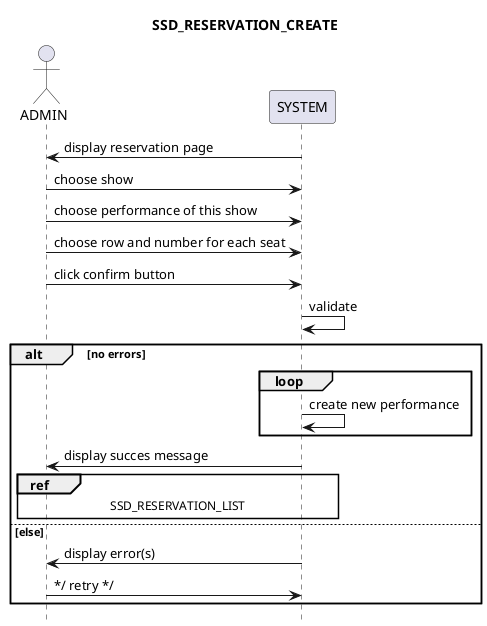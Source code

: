 @startuml SSD_RESERVATION_CREATE

    title SSD_RESERVATION_CREATE

    hide footbox
    skinparam shadowing false

    actor ADMIN as A
    participant SYSTEM as S

    S->A :  display reservation page
    A->S : choose show
    A->S: choose performance of this show
    A->S: choose row and number for each seat

    A->S : click confirm button

    S->S : validate

    alt no errors
        loop
        S->S : create new performance
        end
        S->A : display succes message
        ref over A,S : SSD_RESERVATION_LIST

    else else

        S->A : display error(s)
        A->S : */ retry */


    end

@enduml
